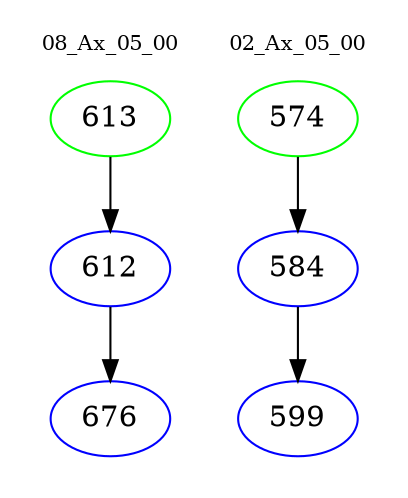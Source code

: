 digraph{
subgraph cluster_0 {
color = white
label = "08_Ax_05_00";
fontsize=10;
T0_613 [label="613", color="green"]
T0_613 -> T0_612 [color="black"]
T0_612 [label="612", color="blue"]
T0_612 -> T0_676 [color="black"]
T0_676 [label="676", color="blue"]
}
subgraph cluster_1 {
color = white
label = "02_Ax_05_00";
fontsize=10;
T1_574 [label="574", color="green"]
T1_574 -> T1_584 [color="black"]
T1_584 [label="584", color="blue"]
T1_584 -> T1_599 [color="black"]
T1_599 [label="599", color="blue"]
}
}
